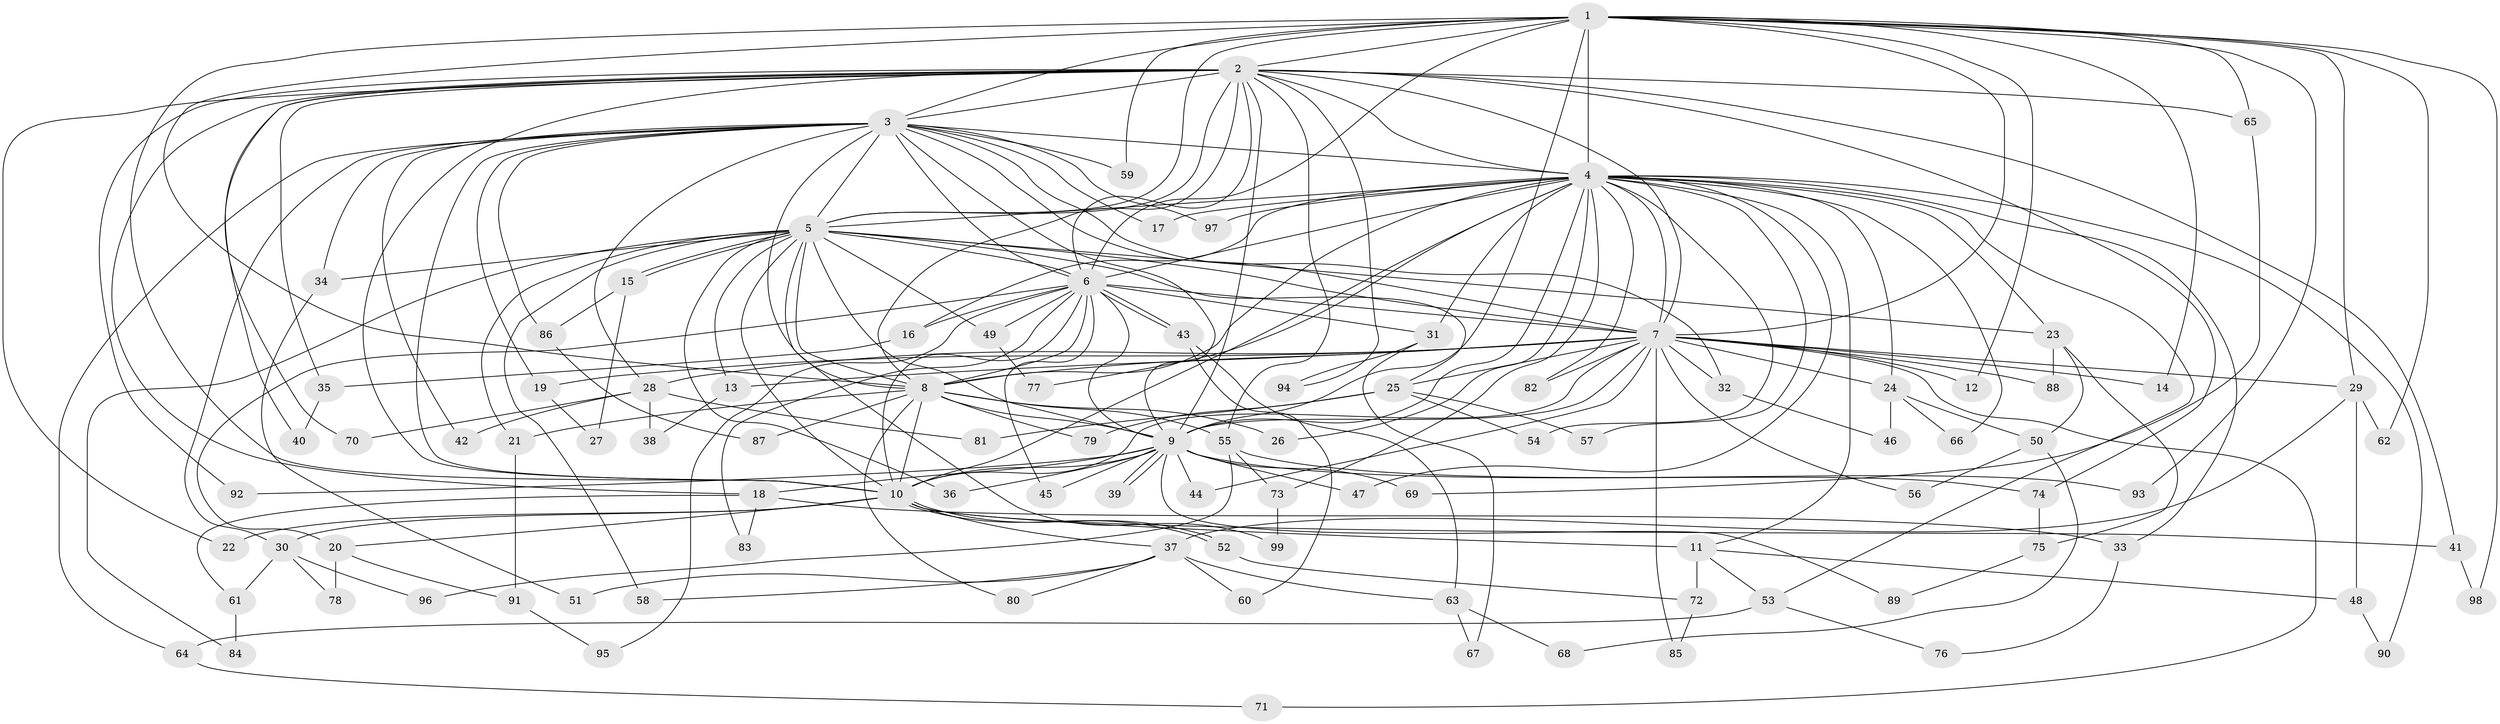 // coarse degree distribution, {13: 0.014285714285714285, 16: 0.04285714285714286, 33: 0.014285714285714285, 22: 0.014285714285714285, 23: 0.014285714285714285, 14: 0.014285714285714285, 5: 0.1, 2: 0.4142857142857143, 3: 0.2, 4: 0.12857142857142856, 6: 0.014285714285714285, 7: 0.014285714285714285, 1: 0.014285714285714285}
// Generated by graph-tools (version 1.1) at 2025/51/02/27/25 19:51:52]
// undirected, 99 vertices, 223 edges
graph export_dot {
graph [start="1"]
  node [color=gray90,style=filled];
  1;
  2;
  3;
  4;
  5;
  6;
  7;
  8;
  9;
  10;
  11;
  12;
  13;
  14;
  15;
  16;
  17;
  18;
  19;
  20;
  21;
  22;
  23;
  24;
  25;
  26;
  27;
  28;
  29;
  30;
  31;
  32;
  33;
  34;
  35;
  36;
  37;
  38;
  39;
  40;
  41;
  42;
  43;
  44;
  45;
  46;
  47;
  48;
  49;
  50;
  51;
  52;
  53;
  54;
  55;
  56;
  57;
  58;
  59;
  60;
  61;
  62;
  63;
  64;
  65;
  66;
  67;
  68;
  69;
  70;
  71;
  72;
  73;
  74;
  75;
  76;
  77;
  78;
  79;
  80;
  81;
  82;
  83;
  84;
  85;
  86;
  87;
  88;
  89;
  90;
  91;
  92;
  93;
  94;
  95;
  96;
  97;
  98;
  99;
  1 -- 2;
  1 -- 3;
  1 -- 4;
  1 -- 5;
  1 -- 6;
  1 -- 7;
  1 -- 8;
  1 -- 9;
  1 -- 10;
  1 -- 12;
  1 -- 14;
  1 -- 29;
  1 -- 59;
  1 -- 62;
  1 -- 65;
  1 -- 93;
  1 -- 98;
  2 -- 3;
  2 -- 4;
  2 -- 5;
  2 -- 6;
  2 -- 7;
  2 -- 8;
  2 -- 9;
  2 -- 10;
  2 -- 18;
  2 -- 22;
  2 -- 35;
  2 -- 40;
  2 -- 41;
  2 -- 55;
  2 -- 65;
  2 -- 70;
  2 -- 74;
  2 -- 92;
  2 -- 94;
  3 -- 4;
  3 -- 5;
  3 -- 6;
  3 -- 7;
  3 -- 8;
  3 -- 9;
  3 -- 10;
  3 -- 17;
  3 -- 19;
  3 -- 28;
  3 -- 30;
  3 -- 32;
  3 -- 34;
  3 -- 42;
  3 -- 59;
  3 -- 64;
  3 -- 86;
  3 -- 97;
  4 -- 5;
  4 -- 6;
  4 -- 7;
  4 -- 8;
  4 -- 9;
  4 -- 10;
  4 -- 11;
  4 -- 16;
  4 -- 17;
  4 -- 23;
  4 -- 24;
  4 -- 26;
  4 -- 31;
  4 -- 33;
  4 -- 47;
  4 -- 53;
  4 -- 54;
  4 -- 57;
  4 -- 66;
  4 -- 73;
  4 -- 77;
  4 -- 82;
  4 -- 90;
  4 -- 97;
  5 -- 6;
  5 -- 7;
  5 -- 8;
  5 -- 9;
  5 -- 10;
  5 -- 13;
  5 -- 15;
  5 -- 15;
  5 -- 21;
  5 -- 23;
  5 -- 25;
  5 -- 34;
  5 -- 36;
  5 -- 49;
  5 -- 58;
  5 -- 84;
  5 -- 99;
  6 -- 7;
  6 -- 8;
  6 -- 9;
  6 -- 10;
  6 -- 16;
  6 -- 20;
  6 -- 31;
  6 -- 43;
  6 -- 43;
  6 -- 45;
  6 -- 49;
  6 -- 83;
  6 -- 95;
  7 -- 8;
  7 -- 9;
  7 -- 10;
  7 -- 12;
  7 -- 13;
  7 -- 14;
  7 -- 19;
  7 -- 24;
  7 -- 25;
  7 -- 28;
  7 -- 29;
  7 -- 32;
  7 -- 44;
  7 -- 56;
  7 -- 71;
  7 -- 82;
  7 -- 85;
  7 -- 88;
  8 -- 9;
  8 -- 10;
  8 -- 21;
  8 -- 26;
  8 -- 55;
  8 -- 79;
  8 -- 80;
  8 -- 87;
  9 -- 10;
  9 -- 18;
  9 -- 36;
  9 -- 39;
  9 -- 39;
  9 -- 44;
  9 -- 45;
  9 -- 47;
  9 -- 69;
  9 -- 74;
  9 -- 89;
  9 -- 92;
  10 -- 11;
  10 -- 20;
  10 -- 22;
  10 -- 30;
  10 -- 37;
  10 -- 41;
  10 -- 52;
  10 -- 52;
  11 -- 48;
  11 -- 53;
  11 -- 72;
  13 -- 38;
  15 -- 27;
  15 -- 86;
  16 -- 35;
  18 -- 33;
  18 -- 61;
  18 -- 83;
  19 -- 27;
  20 -- 78;
  20 -- 91;
  21 -- 91;
  23 -- 50;
  23 -- 75;
  23 -- 88;
  24 -- 46;
  24 -- 50;
  24 -- 66;
  25 -- 54;
  25 -- 57;
  25 -- 79;
  25 -- 81;
  28 -- 38;
  28 -- 42;
  28 -- 70;
  28 -- 81;
  29 -- 37;
  29 -- 48;
  29 -- 62;
  30 -- 61;
  30 -- 78;
  30 -- 96;
  31 -- 67;
  31 -- 94;
  32 -- 46;
  33 -- 76;
  34 -- 51;
  35 -- 40;
  37 -- 51;
  37 -- 58;
  37 -- 60;
  37 -- 63;
  37 -- 80;
  41 -- 98;
  43 -- 60;
  43 -- 63;
  48 -- 90;
  49 -- 77;
  50 -- 56;
  50 -- 68;
  52 -- 72;
  53 -- 64;
  53 -- 76;
  55 -- 73;
  55 -- 93;
  55 -- 96;
  61 -- 84;
  63 -- 67;
  63 -- 68;
  64 -- 71;
  65 -- 69;
  72 -- 85;
  73 -- 99;
  74 -- 75;
  75 -- 89;
  86 -- 87;
  91 -- 95;
}
